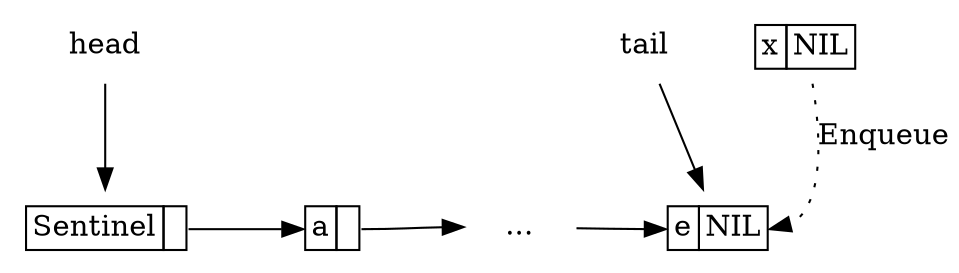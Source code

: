 digraph G{
	margin="0"
    node[shape=plaintext];
	S[label=<<TABLE BORDER="0" CELLBORDER="1" CELLSPACING="0">
      <TR><TD>Sentinel</TD><TD PORT="next"> </TD></TR></TABLE>>];
	q1[label=<<TABLE BORDER="0" CELLBORDER="1" CELLSPACING="0">
       <TR><TD PORT="key">a</TD><TD PORT="next"> </TD></TR></TABLE>>];
	qi[shape=none, label="..."];
	qt[label=<<TABLE BORDER="0" CELLBORDER="1" CELLSPACING="0">
       <TR><TD PORT="key">e</TD><TD PORT="next">NIL</TD></TR></TABLE>>];
	x[label=<<TABLE BORDER="0" CELLBORDER="1" CELLSPACING="0"
      ><TR><TD PORT="key">x</TD><TD>NIL</TD></TR></TABLE>>];
	head[shape=none];
	tail[shape=none];
	head->S;
	S:next -> q1:key;
	q1:next->qi:w;
	qi->qt:key;
	tail->qt;
	x->qt:next[label="Enqueue", style=dotted];
	{rank=same S q1 qi qt}
}